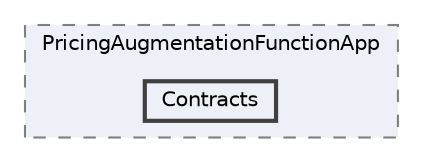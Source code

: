 digraph "C:/Users/LukeMabie/documents/Development/PricingAugmentationFunctionApp/PricingAugmentationFunctionApp/Contracts"
{
 // LATEX_PDF_SIZE
  bgcolor="transparent";
  edge [fontname=Helvetica,fontsize=10,labelfontname=Helvetica,labelfontsize=10];
  node [fontname=Helvetica,fontsize=10,shape=box,height=0.2,width=0.4];
  compound=true
  subgraph clusterdir_3e0157b8571d8f3171ba85252f927cb0 {
    graph [ bgcolor="#edf0f7", pencolor="grey50", label="PricingAugmentationFunctionApp", fontname=Helvetica,fontsize=10 style="filled,dashed", URL="dir_3e0157b8571d8f3171ba85252f927cb0.html",tooltip=""]
  dir_0c634c18a8bdd060a57e44e61cf8c128 [label="Contracts", fillcolor="#edf0f7", color="grey25", style="filled,bold", URL="dir_0c634c18a8bdd060a57e44e61cf8c128.html",tooltip=""];
  }
}
